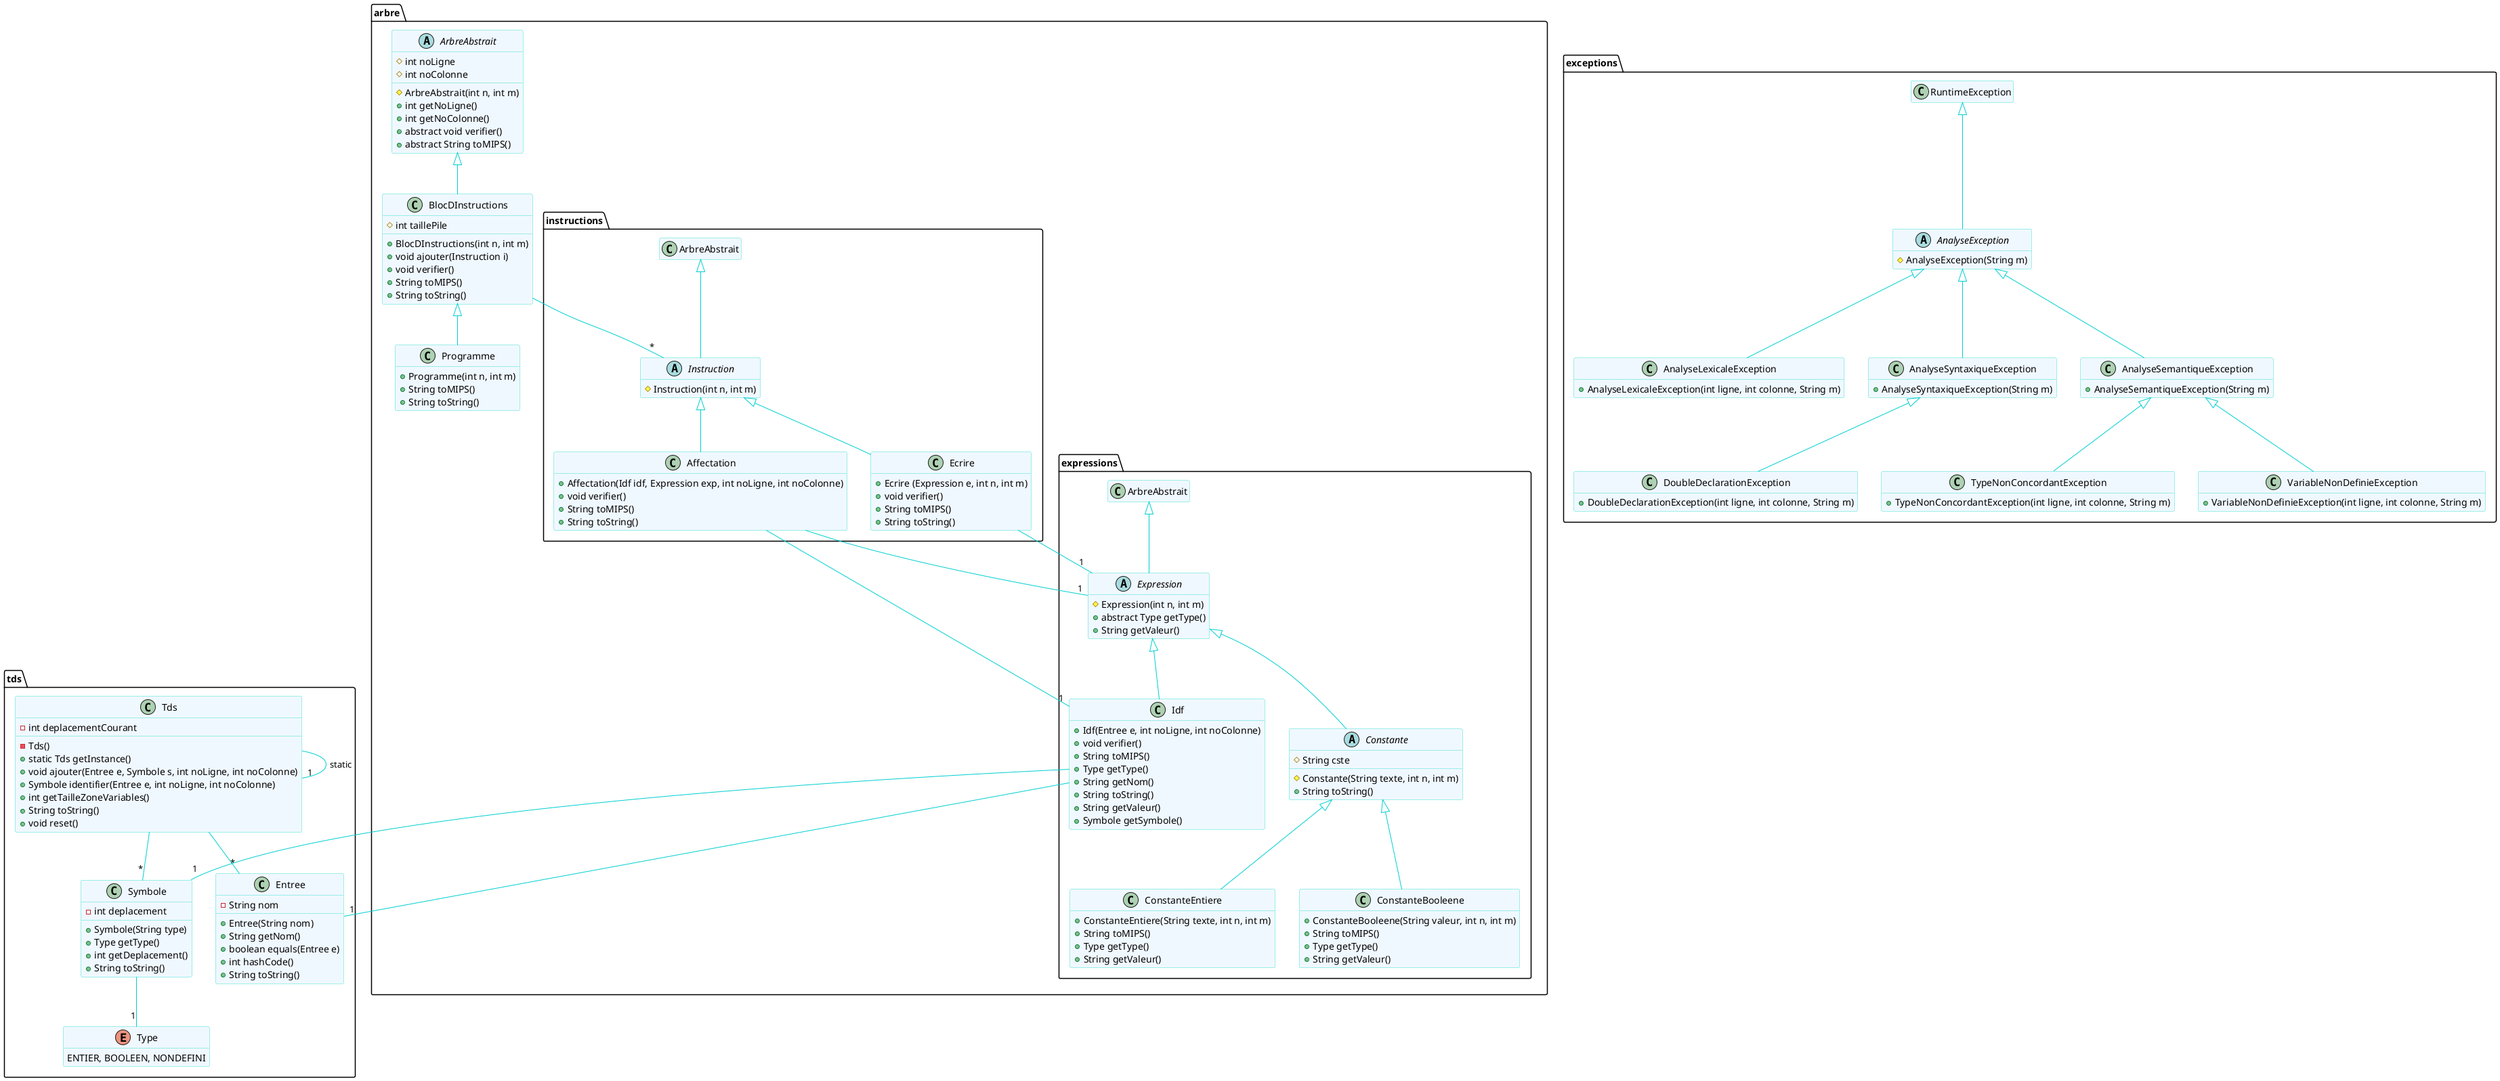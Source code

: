 @startuml
skinparam class {
BackgroundColor AliceBlue
ArrowColor DarkTurquoise
BorderColor Turquoise
}

skinparam stereotypeCBackgroundColor DarkTurquoise
skinparam stereotypeIBackgroundColor Magenta
skinparam stereotypeABackgroundColor Yellow

hide stereotype
hide empty member

package tds {
	class Symbole {
		- int deplacement
		+ Symbole(String type)
		+ Type getType()
		+ int getDeplacement()
		+ String toString()
	}
	Symbole --"1" Type

	class Entree {
		- String nom
		+ Entree(String nom)
		+ String getNom()
		+ boolean equals(Entree e)
		+ int hashCode()
		+ String toString()
	}

	class Tds {
		- int deplacementCourant
		- Tds()
		+ static Tds getInstance()
		+ void ajouter(Entree e, Symbole s, int noLigne, int noColonne)
		+ Symbole identifier(Entree e, int noLigne, int noColonne)
		+ int getTailleZoneVariables()
		+ String toString()
		+ void reset()
	}
	Tds --"1" Tds : static
	Tds --"*" Symbole
	Tds --"*" Entree

	enum Type {
		ENTIER, BOOLEEN, NONDEFINI
	}

}

package arbre {

	package expressions {

		abstract class Constante extends Expression {
			# String cste
			# Constante(String texte, int n, int m)
			+ String toString()
		}

		class ConstanteEntiere extends Constante {
			+ ConstanteEntiere(String texte, int n, int m)
			+ String toMIPS()
			+ Type getType()
			+ String getValeur()
		}

		class ConstanteBooleene extends Constante {
			+ ConstanteBooleene(String valeur, int n, int m)
			+ String toMIPS()
			+ Type getType()
			+ String getValeur()
		}

		abstract class Expression extends ArbreAbstrait{
			# Expression(int n, int m)
			+ abstract Type getType()
			+ String getValeur()
		}

		class Idf extends Expression {
			+ Idf(Entree e, int noLigne, int noColonne)
			+ void verifier()
			+ String toMIPS()
			+ Type getType()
			+ String getNom()
			+ String toString()
			+ String getValeur()
			+ Symbole getSymbole()
		}
		Idf --"1" Symbole
		Idf --"1" Entree

	}
	package instructions {

		class Affectation extends Instruction {
			+ Affectation(Idf idf, Expression exp, int noLigne, int noColonne)
			+ void verifier()
			+ String toMIPS()
			+ String toString()
		}
		Affectation --"1" Idf
		Affectation --"1" Expression

		class Ecrire extends Instruction{
			+ Ecrire (Expression e, int n, int m)
			+ void verifier()
			+ String toMIPS()
			+ String toString()
		}
		Ecrire --"1" Expression

		abstract class Instruction extends ArbreAbstrait{
  	 	# Instruction(int n, int m)
		}



	}

	abstract class ArbreAbstrait {
   # int noLigne
   # int noColonne
   # ArbreAbstrait(int n, int m)
	 + int getNoLigne()
	 + int getNoColonne()
   + abstract void verifier()
   + abstract String toMIPS()
	}

	class BlocDInstructions extends ArbreAbstrait {
		# int taillePile
		+ BlocDInstructions(int n, int m)
		+ void ajouter(Instruction i)
		+ void verifier()
		+ String toMIPS()
		+ String toString()
	}
	BlocDInstructions --"*" Instruction

	class Programme extends BlocDInstructions {
		+ Programme(int n, int m)
		+ String toMIPS()
		+ String toString()
	}

}

package exceptions {
	abstract class AnalyseException extends RuntimeException {
		# AnalyseException(String m)
	}

	class AnalyseLexicaleException extends AnalyseException {
		+ AnalyseLexicaleException(int ligne, int colonne, String m)
	}

	class AnalyseSyntaxiqueException extends AnalyseException {
		+ AnalyseSyntaxiqueException(String m)
	}

	class AnalyseSemantiqueException extends AnalyseException{
		+ AnalyseSemantiqueException(String m)
	}

	class DoubleDeclarationException extends AnalyseSyntaxiqueException {
		+ DoubleDeclarationException(int ligne, int colonne, String m)
	}

	class TypeNonConcordantException extends AnalyseSemantiqueException {
		+ TypeNonConcordantException(int ligne, int colonne, String m)
	}

	class VariableNonDefinieException extends AnalyseSemantiqueException {
		+ VariableNonDefinieException(int ligne, int colonne, String m)
	}

}
@enduml
